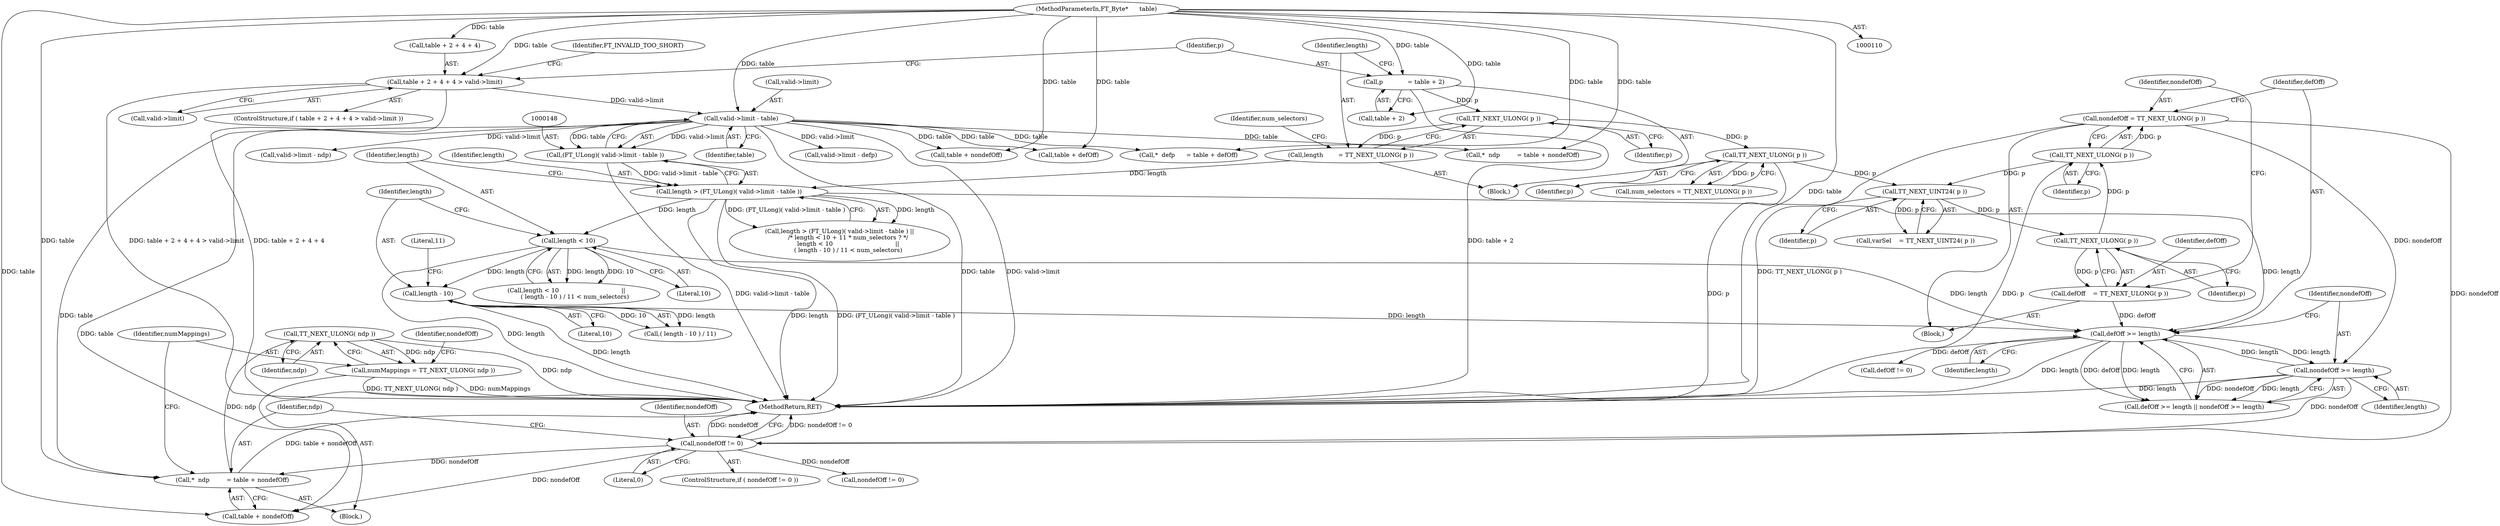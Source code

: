 digraph "0_savannah_57cbb8c148999ba8f14ed53435fc071ac9953afd@pointer" {
"1000283" [label="(Call,TT_NEXT_ULONG( ndp ))"];
"1000275" [label="(Call,*  ndp         = table + nondefOff)"];
"1000149" [label="(Call,valid->limit - table)"];
"1000118" [label="(Call,table + 2 + 4 + 4 > valid->limit)"];
"1000111" [label="(MethodParameterIn,FT_Byte*      table)"];
"1000270" [label="(Call,nondefOff != 0)"];
"1000193" [label="(Call,nondefOff = TT_NEXT_ULONG( p ))"];
"1000195" [label="(Call,TT_NEXT_ULONG( p ))"];
"1000190" [label="(Call,TT_NEXT_ULONG( p ))"];
"1000185" [label="(Call,TT_NEXT_UINT24( p ))"];
"1000141" [label="(Call,TT_NEXT_ULONG( p ))"];
"1000137" [label="(Call,TT_NEXT_ULONG( p ))"];
"1000130" [label="(Call,p             = table + 2)"];
"1000202" [label="(Call,nondefOff >= length)"];
"1000199" [label="(Call,defOff >= length)"];
"1000188" [label="(Call,defOff    = TT_NEXT_ULONG( p ))"];
"1000155" [label="(Call,length < 10)"];
"1000145" [label="(Call,length > (FT_ULong)( valid->limit - table ))"];
"1000135" [label="(Call,length        = TT_NEXT_ULONG( p ))"];
"1000147" [label="(Call,(FT_ULong)( valid->limit - table ))"];
"1000160" [label="(Call,length - 10)"];
"1000281" [label="(Call,numMappings = TT_NEXT_ULONG( ndp ))"];
"1000193" [label="(Call,nondefOff = TT_NEXT_ULONG( p ))"];
"1000199" [label="(Call,defOff >= length)"];
"1000142" [label="(Identifier,p)"];
"1000291" [label="(Call,*  ndp         = table + nondefOff)"];
"1000269" [label="(ControlStructure,if ( nondefOff != 0 ))"];
"1000118" [label="(Call,table + 2 + 4 + 4 > valid->limit)"];
"1000183" [label="(Call,varSel    = TT_NEXT_UINT24( p ))"];
"1000217" [label="(Call,defOff != 0)"];
"1000149" [label="(Call,valid->limit - table)"];
"1000129" [label="(Identifier,FT_INVALID_TOO_SHORT)"];
"1000130" [label="(Call,p             = table + 2)"];
"1000111" [label="(MethodParameterIn,FT_Byte*      table)"];
"1000271" [label="(Identifier,nondefOff)"];
"1000119" [label="(Call,table + 2 + 4 + 4)"];
"1000200" [label="(Identifier,defOff)"];
"1000139" [label="(Call,num_selectors = TT_NEXT_ULONG( p ))"];
"1000113" [label="(Block,)"];
"1000243" [label="(Call,valid->limit - defp)"];
"1000161" [label="(Identifier,length)"];
"1000163" [label="(Literal,11)"];
"1000293" [label="(Call,table + nondefOff)"];
"1000202" [label="(Call,nondefOff >= length)"];
"1000282" [label="(Identifier,numMappings)"];
"1000286" [label="(Call,nondefOff != 0)"];
"1000160" [label="(Call,length - 10)"];
"1000345" [label="(MethodReturn,RET)"];
"1000203" [label="(Identifier,nondefOff)"];
"1000159" [label="(Call,( length - 10 ) / 11)"];
"1000162" [label="(Literal,10)"];
"1000132" [label="(Call,table + 2)"];
"1000283" [label="(Call,TT_NEXT_ULONG( ndp ))"];
"1000224" [label="(Call,table + defOff)"];
"1000201" [label="(Identifier,length)"];
"1000156" [label="(Identifier,length)"];
"1000273" [label="(Block,)"];
"1000157" [label="(Literal,10)"];
"1000281" [label="(Call,numMappings = TT_NEXT_ULONG( ndp ))"];
"1000312" [label="(Call,valid->limit - ndp)"];
"1000276" [label="(Identifier,ndp)"];
"1000155" [label="(Call,length < 10)"];
"1000144" [label="(Call,length > (FT_ULong)( valid->limit - table ) ||\n         /* length < 10 + 11 * num_selectors ? */\n         length < 10                                 ||\n         ( length - 10 ) / 11 < num_selectors)"];
"1000189" [label="(Identifier,defOff)"];
"1000270" [label="(Call,nondefOff != 0)"];
"1000126" [label="(Call,valid->limit)"];
"1000147" [label="(Call,(FT_ULong)( valid->limit - table ))"];
"1000117" [label="(ControlStructure,if ( table + 2 + 4 + 4 > valid->limit ))"];
"1000185" [label="(Call,TT_NEXT_UINT24( p ))"];
"1000186" [label="(Identifier,p)"];
"1000150" [label="(Call,valid->limit)"];
"1000141" [label="(Call,TT_NEXT_ULONG( p ))"];
"1000287" [label="(Identifier,nondefOff)"];
"1000181" [label="(Block,)"];
"1000135" [label="(Call,length        = TT_NEXT_ULONG( p ))"];
"1000284" [label="(Identifier,ndp)"];
"1000222" [label="(Call,*  defp      = table + defOff)"];
"1000136" [label="(Identifier,length)"];
"1000198" [label="(Call,defOff >= length || nondefOff >= length)"];
"1000188" [label="(Call,defOff    = TT_NEXT_ULONG( p ))"];
"1000272" [label="(Literal,0)"];
"1000196" [label="(Identifier,p)"];
"1000194" [label="(Identifier,nondefOff)"];
"1000191" [label="(Identifier,p)"];
"1000190" [label="(Call,TT_NEXT_ULONG( p ))"];
"1000275" [label="(Call,*  ndp         = table + nondefOff)"];
"1000145" [label="(Call,length > (FT_ULong)( valid->limit - table ))"];
"1000138" [label="(Identifier,p)"];
"1000204" [label="(Identifier,length)"];
"1000154" [label="(Call,length < 10                                 ||\n         ( length - 10 ) / 11 < num_selectors)"];
"1000131" [label="(Identifier,p)"];
"1000137" [label="(Call,TT_NEXT_ULONG( p ))"];
"1000195" [label="(Call,TT_NEXT_ULONG( p ))"];
"1000146" [label="(Identifier,length)"];
"1000140" [label="(Identifier,num_selectors)"];
"1000153" [label="(Identifier,table)"];
"1000277" [label="(Call,table + nondefOff)"];
"1000283" -> "1000281"  [label="AST: "];
"1000283" -> "1000284"  [label="CFG: "];
"1000284" -> "1000283"  [label="AST: "];
"1000281" -> "1000283"  [label="CFG: "];
"1000283" -> "1000345"  [label="DDG: ndp"];
"1000283" -> "1000281"  [label="DDG: ndp"];
"1000275" -> "1000283"  [label="DDG: ndp"];
"1000275" -> "1000273"  [label="AST: "];
"1000275" -> "1000277"  [label="CFG: "];
"1000276" -> "1000275"  [label="AST: "];
"1000277" -> "1000275"  [label="AST: "];
"1000282" -> "1000275"  [label="CFG: "];
"1000275" -> "1000345"  [label="DDG: table + nondefOff"];
"1000149" -> "1000275"  [label="DDG: table"];
"1000111" -> "1000275"  [label="DDG: table"];
"1000270" -> "1000275"  [label="DDG: nondefOff"];
"1000149" -> "1000147"  [label="AST: "];
"1000149" -> "1000153"  [label="CFG: "];
"1000150" -> "1000149"  [label="AST: "];
"1000153" -> "1000149"  [label="AST: "];
"1000147" -> "1000149"  [label="CFG: "];
"1000149" -> "1000345"  [label="DDG: table"];
"1000149" -> "1000345"  [label="DDG: valid->limit"];
"1000149" -> "1000147"  [label="DDG: valid->limit"];
"1000149" -> "1000147"  [label="DDG: table"];
"1000118" -> "1000149"  [label="DDG: valid->limit"];
"1000111" -> "1000149"  [label="DDG: table"];
"1000149" -> "1000222"  [label="DDG: table"];
"1000149" -> "1000224"  [label="DDG: table"];
"1000149" -> "1000243"  [label="DDG: valid->limit"];
"1000149" -> "1000277"  [label="DDG: table"];
"1000149" -> "1000291"  [label="DDG: table"];
"1000149" -> "1000293"  [label="DDG: table"];
"1000149" -> "1000312"  [label="DDG: valid->limit"];
"1000118" -> "1000117"  [label="AST: "];
"1000118" -> "1000126"  [label="CFG: "];
"1000119" -> "1000118"  [label="AST: "];
"1000126" -> "1000118"  [label="AST: "];
"1000129" -> "1000118"  [label="CFG: "];
"1000131" -> "1000118"  [label="CFG: "];
"1000118" -> "1000345"  [label="DDG: table + 2 + 4 + 4 > valid->limit"];
"1000118" -> "1000345"  [label="DDG: table + 2 + 4 + 4"];
"1000111" -> "1000118"  [label="DDG: table"];
"1000111" -> "1000110"  [label="AST: "];
"1000111" -> "1000345"  [label="DDG: table"];
"1000111" -> "1000119"  [label="DDG: table"];
"1000111" -> "1000130"  [label="DDG: table"];
"1000111" -> "1000132"  [label="DDG: table"];
"1000111" -> "1000222"  [label="DDG: table"];
"1000111" -> "1000224"  [label="DDG: table"];
"1000111" -> "1000277"  [label="DDG: table"];
"1000111" -> "1000291"  [label="DDG: table"];
"1000111" -> "1000293"  [label="DDG: table"];
"1000270" -> "1000269"  [label="AST: "];
"1000270" -> "1000272"  [label="CFG: "];
"1000271" -> "1000270"  [label="AST: "];
"1000272" -> "1000270"  [label="AST: "];
"1000276" -> "1000270"  [label="CFG: "];
"1000345" -> "1000270"  [label="CFG: "];
"1000270" -> "1000345"  [label="DDG: nondefOff != 0"];
"1000270" -> "1000345"  [label="DDG: nondefOff"];
"1000193" -> "1000270"  [label="DDG: nondefOff"];
"1000202" -> "1000270"  [label="DDG: nondefOff"];
"1000270" -> "1000277"  [label="DDG: nondefOff"];
"1000270" -> "1000286"  [label="DDG: nondefOff"];
"1000193" -> "1000181"  [label="AST: "];
"1000193" -> "1000195"  [label="CFG: "];
"1000194" -> "1000193"  [label="AST: "];
"1000195" -> "1000193"  [label="AST: "];
"1000200" -> "1000193"  [label="CFG: "];
"1000193" -> "1000345"  [label="DDG: TT_NEXT_ULONG( p )"];
"1000195" -> "1000193"  [label="DDG: p"];
"1000193" -> "1000202"  [label="DDG: nondefOff"];
"1000195" -> "1000196"  [label="CFG: "];
"1000196" -> "1000195"  [label="AST: "];
"1000195" -> "1000345"  [label="DDG: p"];
"1000195" -> "1000185"  [label="DDG: p"];
"1000190" -> "1000195"  [label="DDG: p"];
"1000190" -> "1000188"  [label="AST: "];
"1000190" -> "1000191"  [label="CFG: "];
"1000191" -> "1000190"  [label="AST: "];
"1000188" -> "1000190"  [label="CFG: "];
"1000190" -> "1000188"  [label="DDG: p"];
"1000185" -> "1000190"  [label="DDG: p"];
"1000185" -> "1000183"  [label="AST: "];
"1000185" -> "1000186"  [label="CFG: "];
"1000186" -> "1000185"  [label="AST: "];
"1000183" -> "1000185"  [label="CFG: "];
"1000185" -> "1000183"  [label="DDG: p"];
"1000141" -> "1000185"  [label="DDG: p"];
"1000141" -> "1000139"  [label="AST: "];
"1000141" -> "1000142"  [label="CFG: "];
"1000142" -> "1000141"  [label="AST: "];
"1000139" -> "1000141"  [label="CFG: "];
"1000141" -> "1000345"  [label="DDG: p"];
"1000141" -> "1000139"  [label="DDG: p"];
"1000137" -> "1000141"  [label="DDG: p"];
"1000137" -> "1000135"  [label="AST: "];
"1000137" -> "1000138"  [label="CFG: "];
"1000138" -> "1000137"  [label="AST: "];
"1000135" -> "1000137"  [label="CFG: "];
"1000137" -> "1000135"  [label="DDG: p"];
"1000130" -> "1000137"  [label="DDG: p"];
"1000130" -> "1000113"  [label="AST: "];
"1000130" -> "1000132"  [label="CFG: "];
"1000131" -> "1000130"  [label="AST: "];
"1000132" -> "1000130"  [label="AST: "];
"1000136" -> "1000130"  [label="CFG: "];
"1000130" -> "1000345"  [label="DDG: table + 2"];
"1000202" -> "1000198"  [label="AST: "];
"1000202" -> "1000204"  [label="CFG: "];
"1000203" -> "1000202"  [label="AST: "];
"1000204" -> "1000202"  [label="AST: "];
"1000198" -> "1000202"  [label="CFG: "];
"1000202" -> "1000345"  [label="DDG: length"];
"1000202" -> "1000199"  [label="DDG: length"];
"1000202" -> "1000198"  [label="DDG: nondefOff"];
"1000202" -> "1000198"  [label="DDG: length"];
"1000199" -> "1000202"  [label="DDG: length"];
"1000199" -> "1000198"  [label="AST: "];
"1000199" -> "1000201"  [label="CFG: "];
"1000200" -> "1000199"  [label="AST: "];
"1000201" -> "1000199"  [label="AST: "];
"1000203" -> "1000199"  [label="CFG: "];
"1000198" -> "1000199"  [label="CFG: "];
"1000199" -> "1000345"  [label="DDG: length"];
"1000199" -> "1000198"  [label="DDG: defOff"];
"1000199" -> "1000198"  [label="DDG: length"];
"1000188" -> "1000199"  [label="DDG: defOff"];
"1000155" -> "1000199"  [label="DDG: length"];
"1000145" -> "1000199"  [label="DDG: length"];
"1000160" -> "1000199"  [label="DDG: length"];
"1000199" -> "1000217"  [label="DDG: defOff"];
"1000188" -> "1000181"  [label="AST: "];
"1000189" -> "1000188"  [label="AST: "];
"1000194" -> "1000188"  [label="CFG: "];
"1000155" -> "1000154"  [label="AST: "];
"1000155" -> "1000157"  [label="CFG: "];
"1000156" -> "1000155"  [label="AST: "];
"1000157" -> "1000155"  [label="AST: "];
"1000161" -> "1000155"  [label="CFG: "];
"1000154" -> "1000155"  [label="CFG: "];
"1000155" -> "1000345"  [label="DDG: length"];
"1000155" -> "1000154"  [label="DDG: length"];
"1000155" -> "1000154"  [label="DDG: 10"];
"1000145" -> "1000155"  [label="DDG: length"];
"1000155" -> "1000160"  [label="DDG: length"];
"1000145" -> "1000144"  [label="AST: "];
"1000145" -> "1000147"  [label="CFG: "];
"1000146" -> "1000145"  [label="AST: "];
"1000147" -> "1000145"  [label="AST: "];
"1000156" -> "1000145"  [label="CFG: "];
"1000144" -> "1000145"  [label="CFG: "];
"1000145" -> "1000345"  [label="DDG: length"];
"1000145" -> "1000345"  [label="DDG: (FT_ULong)( valid->limit - table )"];
"1000145" -> "1000144"  [label="DDG: length"];
"1000145" -> "1000144"  [label="DDG: (FT_ULong)( valid->limit - table )"];
"1000135" -> "1000145"  [label="DDG: length"];
"1000147" -> "1000145"  [label="DDG: valid->limit - table"];
"1000135" -> "1000113"  [label="AST: "];
"1000136" -> "1000135"  [label="AST: "];
"1000140" -> "1000135"  [label="CFG: "];
"1000148" -> "1000147"  [label="AST: "];
"1000147" -> "1000345"  [label="DDG: valid->limit - table"];
"1000160" -> "1000159"  [label="AST: "];
"1000160" -> "1000162"  [label="CFG: "];
"1000161" -> "1000160"  [label="AST: "];
"1000162" -> "1000160"  [label="AST: "];
"1000163" -> "1000160"  [label="CFG: "];
"1000160" -> "1000345"  [label="DDG: length"];
"1000160" -> "1000159"  [label="DDG: length"];
"1000160" -> "1000159"  [label="DDG: 10"];
"1000281" -> "1000273"  [label="AST: "];
"1000282" -> "1000281"  [label="AST: "];
"1000287" -> "1000281"  [label="CFG: "];
"1000281" -> "1000345"  [label="DDG: numMappings"];
"1000281" -> "1000345"  [label="DDG: TT_NEXT_ULONG( ndp )"];
}
